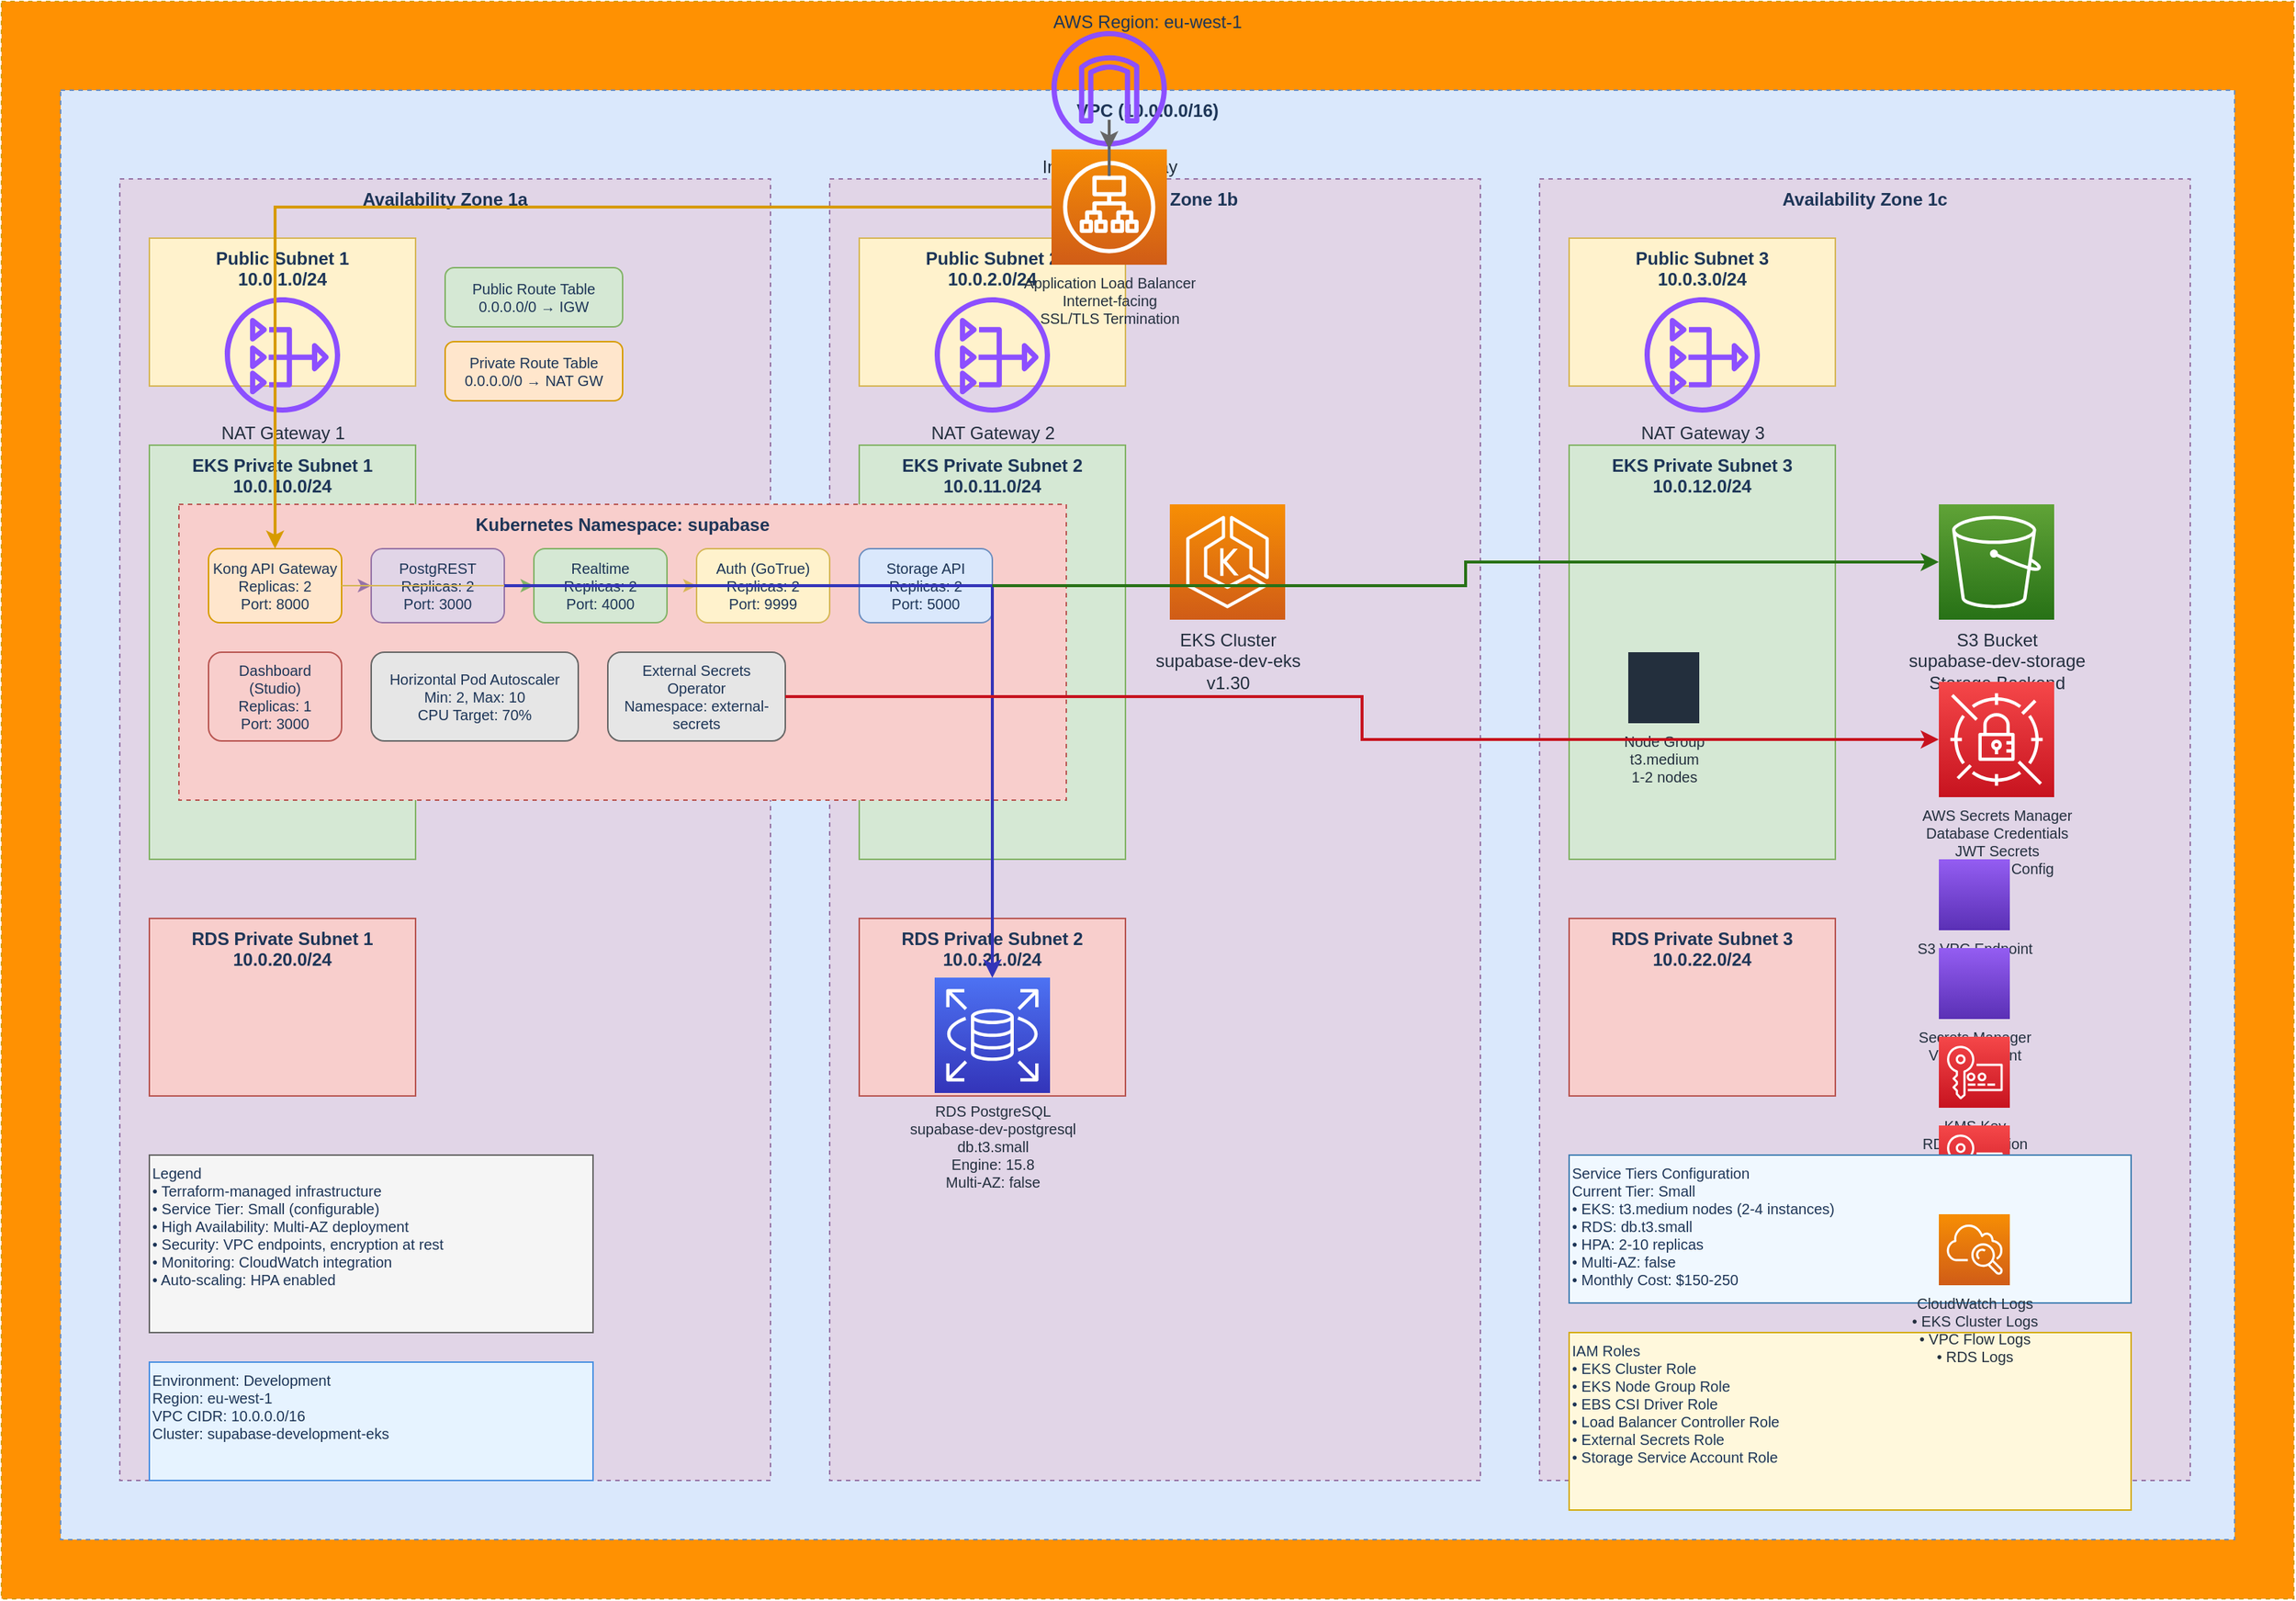 <mxfile version="24.7.17" type="device">
  <diagram name="Supabase AWS Architecture" id="supabase-aws-architecture">
    <mxGraphModel dx="2074" dy="1154" grid="1" gridSize="10" guides="1" tooltips="1" connect="1" arrows="1" fold="1" page="1" pageScale="1" pageWidth="1654" pageHeight="1169" math="0" shadow="0">
      <root>
        <mxCell id="0"/>
        <mxCell id="1" parent="0"/>
        
        <!-- AWS Region Container -->
        <mxCell id="aws-region" value="AWS Region: eu-west-1" style="fillColor=#FF9102;strokeColor=#D79B00;dashed=1;verticalAlign=top;fontStyle=0;fontColor=#1D3557;whiteSpace=wrap;html=1;" vertex="1" parent="1">
          <mxGeometry x="40" y="40" width="1550" height="1080" as="geometry"/>
        </mxCell>
        
        <!-- VPC Container -->
        <mxCell id="vpc" value="VPC (10.0.0.0/16)" style="fillColor=#dae8fc;strokeColor=#6c8ebf;dashed=1;verticalAlign=top;fontStyle=1;fontColor=#1D3557;whiteSpace=wrap;html=1;" vertex="1" parent="1">
          <mxGeometry x="80" y="100" width="1470" height="980" as="geometry"/>
        </mxCell>
        
        <!-- Availability Zones -->
        <mxCell id="az1" value="Availability Zone 1a" style="fillColor=#e1d5e7;strokeColor=#9673a6;dashed=1;verticalAlign=top;fontStyle=1;fontColor=#1D3557;whiteSpace=wrap;html=1;" vertex="1" parent="1">
          <mxGeometry x="120" y="160" width="440" height="880" as="geometry"/>
        </mxCell>
        
        <mxCell id="az2" value="Availability Zone 1b" style="fillColor=#e1d5e7;strokeColor=#9673a6;dashed=1;verticalAlign=top;fontStyle=1;fontColor=#1D3557;whiteSpace=wrap;html=1;" vertex="1" parent="1">
          <mxGeometry x="600" y="160" width="440" height="880" as="geometry"/>
        </mxCell>
        
        <mxCell id="az3" value="Availability Zone 1c" style="fillColor=#e1d5e7;strokeColor=#9673a6;dashed=1;verticalAlign=top;fontStyle=1;fontColor=#1D3557;whiteSpace=wrap;html=1;" vertex="1" parent="1">
          <mxGeometry x="1080" y="160" width="440" height="880" as="geometry"/>
        </mxCell>
        
        <!-- Internet Gateway -->
        <mxCell id="igw" value="Internet Gateway" style="sketch=0;outlineConnect=0;fontColor=#232F3E;gradientColor=none;fillColor=#8C4FFF;strokeColor=none;dashed=0;verticalLabelPosition=bottom;verticalAlign=top;align=center;html=1;fontSize=12;fontStyle=0;aspect=fixed;pointerEvents=1;shape=mxgraph.aws4.internet_gateway;" vertex="1" parent="1">
          <mxGeometry x="750" y="60" width="78" height="78" as="geometry"/>
        </mxCell>
        
        <!-- Public Subnets -->
        <mxCell id="public-subnet-1" value="Public Subnet 1&#xa;10.0.1.0/24" style="fillColor=#fff2cc;strokeColor=#d6b656;verticalAlign=top;fontStyle=1;fontColor=#1D3557;whiteSpace=wrap;html=1;" vertex="1" parent="1">
          <mxGeometry x="140" y="200" width="180" height="100" as="geometry"/>
        </mxCell>
        
        <mxCell id="public-subnet-2" value="Public Subnet 2&#xa;10.0.2.0/24" style="fillColor=#fff2cc;strokeColor=#d6b656;verticalAlign=top;fontStyle=1;fontColor=#1D3557;whiteSpace=wrap;html=1;" vertex="1" parent="1">
          <mxGeometry x="620" y="200" width="180" height="100" as="geometry"/>
        </mxCell>
        
        <mxCell id="public-subnet-3" value="Public Subnet 3&#xa;10.0.3.0/24" style="fillColor=#fff2cc;strokeColor=#d6b656;verticalAlign=top;fontStyle=1;fontColor=#1D3557;whiteSpace=wrap;html=1;" vertex="1" parent="1">
          <mxGeometry x="1100" y="200" width="180" height="100" as="geometry"/>
        </mxCell>
        
        <!-- NAT Gateways -->
        <mxCell id="nat-1" value="NAT Gateway 1" style="sketch=0;outlineConnect=0;fontColor=#232F3E;gradientColor=none;fillColor=#8C4FFF;strokeColor=none;dashed=0;verticalLabelPosition=bottom;verticalAlign=top;align=center;html=1;fontSize=12;fontStyle=0;aspect=fixed;pointerEvents=1;shape=mxgraph.aws4.nat_gateway;" vertex="1" parent="1">
          <mxGeometry x="191" y="240" width="78" height="78" as="geometry"/>
        </mxCell>
        
        <mxCell id="nat-2" value="NAT Gateway 2" style="sketch=0;outlineConnect=0;fontColor=#232F3E;gradientColor=none;fillColor=#8C4FFF;strokeColor=none;dashed=0;verticalLabelPosition=bottom;verticalAlign=top;align=center;html=1;fontSize=12;fontStyle=0;aspect=fixed;pointerEvents=1;shape=mxgraph.aws4.nat_gateway;" vertex="1" parent="1">
          <mxGeometry x="671" y="240" width="78" height="78" as="geometry"/>
        </mxCell>
        
        <mxCell id="nat-3" value="NAT Gateway 3" style="sketch=0;outlineConnect=0;fontColor=#232F3E;gradientColor=none;fillColor=#8C4FFF;strokeColor=none;dashed=0;verticalLabelPosition=bottom;verticalAlign=top;align=center;html=1;fontSize=12;fontStyle=0;aspect=fixed;pointerEvents=1;shape=mxgraph.aws4.nat_gateway;" vertex="1" parent="1">
          <mxGeometry x="1151" y="240" width="78" height="78" as="geometry"/>
        </mxCell>
        
        <!-- EKS Private Subnets -->
        <mxCell id="eks-subnet-1" value="EKS Private Subnet 1&#xa;10.0.10.0/24" style="fillColor=#d5e8d4;strokeColor=#82b366;verticalAlign=top;fontStyle=1;fontColor=#1D3557;whiteSpace=wrap;html=1;" vertex="1" parent="1">
          <mxGeometry x="140" y="340" width="180" height="280" as="geometry"/>
        </mxCell>
        
        <mxCell id="eks-subnet-2" value="EKS Private Subnet 2&#xa;10.0.11.0/24" style="fillColor=#d5e8d4;strokeColor=#82b366;verticalAlign=top;fontStyle=1;fontColor=#1D3557;whiteSpace=wrap;html=1;" vertex="1" parent="1">
          <mxGeometry x="620" y="340" width="180" height="280" as="geometry"/>
        </mxCell>
        
        <mxCell id="eks-subnet-3" value="EKS Private Subnet 3&#xa;10.0.12.0/24" style="fillColor=#d5e8d4;strokeColor=#82b366;verticalAlign=top;fontStyle=1;fontColor=#1D3557;whiteSpace=wrap;html=1;" vertex="1" parent="1">
          <mxGeometry x="1100" y="340" width="180" height="280" as="geometry"/>
        </mxCell>
        
        <!-- EKS Cluster -->
        <mxCell id="eks-cluster" value="EKS Cluster&#xa;supabase-dev-eks&#xa;v1.30" style="sketch=0;points=[[0,0,0],[0.25,0,0],[0.5,0,0],[0.75,0,0],[1,0,0],[0,1,0],[0.25,1,0],[0.5,1,0],[0.75,1,0],[1,1,0],[0,0.25,0],[0,0.5,0],[0,0.75,0],[1,0.25,0],[1,0.5,0],[1,0.75,0]];outlineConnect=0;fontColor=#232F3E;gradientColor=#F78E04;gradientDirection=north;fillColor=#D05C17;strokeColor=#ffffff;dashed=0;verticalLabelPosition=bottom;verticalAlign=top;align=center;html=1;fontSize=12;fontStyle=0;aspect=fixed;shape=mxgraph.aws4.resourceIcon;resIcon=mxgraph.aws4.eks;" vertex="1" parent="1">
          <mxGeometry x="830" y="380" width="78" height="78" as="geometry"/>
        </mxCell>
        
        <!-- Node Groups -->
        <mxCell id="node-group-1" value="Node Group&#xa;t3.medium&#xa;1-2 nodes" style="sketch=0;points=[[0,0,0],[0.25,0,0],[0.5,0,0],[0.75,0,0],[1,0,0],[0,1,0],[0.25,1,0],[0.5,1,0],[0.75,1,0],[1,1,0],[0,0.25,0],[0,0.5,0],[0,0.75,0],[1,0.25,0],[1,0.5,0],[1,0.75,0]];outlineConnect=0;fontColor=#232F3E;gradientColor=none;fillColor=#232F3D;strokeColor=none;dashed=0;verticalLabelPosition=bottom;verticalAlign=top;align=center;html=1;fontSize=10;fontStyle=0;aspect=fixed;pointerEvents=1;shape=mxgraph.aws4.ec2_instance;" vertex="1" parent="1">
          <mxGeometry x="180" y="480" width="48" height="48" as="geometry"/>
        </mxCell>
        
        <mxCell id="node-group-2" value="Node Group&#xa;t3.medium&#xa;1-2 nodes" style="sketch=0;points=[[0,0,0],[0.25,0,0],[0.5,0,0],[0.75,0,0],[1,0,0],[0,1,0],[0.25,1,0],[0.5,1,0],[0.75,1,0],[1,1,0],[0,0.25,0],[0,0.5,0],[0,0.75,0],[1,0.25,0],[1,0.5,0],[1,0.75,0]];outlineConnect=0;fontColor=#232F3E;gradientColor=none;fillColor=#232F3D;strokeColor=none;dashed=0;verticalLabelPosition=bottom;verticalAlign=top;align=center;html=1;fontSize=10;fontStyle=0;aspect=fixed;pointerEvents=1;shape=mxgraph.aws4.ec2_instance;" vertex="1" parent="1">
          <mxGeometry x="660" y="480" width="48" height="48" as="geometry"/>
        </mxCell>
        
        <mxCell id="node-group-3" value="Node Group&#xa;t3.medium&#xa;1-2 nodes" style="sketch=0;points=[[0,0,0],[0.25,0,0],[0.5,0,0],[0.75,0,0],[1,0,0],[0,1,0],[0.25,1,0],[0.5,1,0],[0.75,1,0],[1,1,0],[0,0.25,0],[0,0.5,0],[0,0.75,0],[1,0.25,0],[1,0.5,0],[1,0.75,0]];outlineConnect=0;fontColor=#232F3E;gradientColor=none;fillColor=#232F3D;strokeColor=none;dashed=0;verticalLabelPosition=bottom;verticalAlign=top;align=center;html=1;fontSize=10;fontStyle=0;aspect=fixed;pointerEvents=1;shape=mxgraph.aws4.ec2_instance;" vertex="1" parent="1">
          <mxGeometry x="1140" y="480" width="48" height="48" as="geometry"/>
        </mxCell>
        
        <!-- Supabase Services in Kubernetes -->
        <mxCell id="k8s-namespace" value="Kubernetes Namespace: supabase" style="fillColor=#f8cecc;strokeColor=#b85450;dashed=1;verticalAlign=top;fontStyle=1;fontColor=#1D3557;whiteSpace=wrap;html=1;" vertex="1" parent="1">
          <mxGeometry x="160" y="380" width="600" height="200" as="geometry"/>
        </mxCell>
        
        <!-- Kong API Gateway -->
        <mxCell id="kong" value="Kong API Gateway&#xa;Replicas: 2&#xa;Port: 8000" style="rounded=1;whiteSpace=wrap;html=1;fillColor=#FFE6CC;strokeColor=#D79B00;fontColor=#1D3557;fontSize=10;" vertex="1" parent="1">
          <mxGeometry x="180" y="410" width="90" height="50" as="geometry"/>
        </mxCell>
        
        <!-- PostgREST -->
        <mxCell id="postgrest" value="PostgREST&#xa;Replicas: 2&#xa;Port: 3000" style="rounded=1;whiteSpace=wrap;html=1;fillColor=#E1D5E7;strokeColor=#9673A6;fontColor=#1D3557;fontSize=10;" vertex="1" parent="1">
          <mxGeometry x="290" y="410" width="90" height="50" as="geometry"/>
        </mxCell>
        
        <!-- Realtime -->
        <mxCell id="realtime" value="Realtime&#xa;Replicas: 2&#xa;Port: 4000" style="rounded=1;whiteSpace=wrap;html=1;fillColor=#D5E8D4;strokeColor=#82B366;fontColor=#1D3557;fontSize=10;" vertex="1" parent="1">
          <mxGeometry x="400" y="410" width="90" height="50" as="geometry"/>
        </mxCell>
        
        <!-- Auth (GoTrue) -->
        <mxCell id="auth" value="Auth (GoTrue)&#xa;Replicas: 2&#xa;Port: 9999" style="rounded=1;whiteSpace=wrap;html=1;fillColor=#FFF2CC;strokeColor=#D6B656;fontColor=#1D3557;fontSize=10;" vertex="1" parent="1">
          <mxGeometry x="510" y="410" width="90" height="50" as="geometry"/>
        </mxCell>
        
        <!-- Storage -->
        <mxCell id="storage" value="Storage API&#xa;Replicas: 2&#xa;Port: 5000" style="rounded=1;whiteSpace=wrap;html=1;fillColor=#DAE8FC;strokeColor=#6C8EBF;fontColor=#1D3557;fontSize=10;" vertex="1" parent="1">
          <mxGeometry x="620" y="410" width="90" height="50" as="geometry"/>
        </mxCell>
        
        <!-- Dashboard -->
        <mxCell id="dashboard" value="Dashboard&#xa;(Studio)&#xa;Replicas: 1&#xa;Port: 3000" style="rounded=1;whiteSpace=wrap;html=1;fillColor=#F8CECC;strokeColor=#B85450;fontColor=#1D3557;fontSize=10;" vertex="1" parent="1">
          <mxGeometry x="180" y="480" width="90" height="60" as="geometry"/>
        </mxCell>
        
        <!-- HPA -->
        <mxCell id="hpa" value="Horizontal Pod Autoscaler&#xa;Min: 2, Max: 10&#xa;CPU Target: 70%" style="rounded=1;whiteSpace=wrap;html=1;fillColor=#E6E6E6;strokeColor=#666666;fontColor=#1D3557;fontSize=10;" vertex="1" parent="1">
          <mxGeometry x="290" y="480" width="140" height="60" as="geometry"/>
        </mxCell>
        
        <!-- RDS Private Subnets -->
        <mxCell id="rds-subnet-1" value="RDS Private Subnet 1&#xa;10.0.20.0/24" style="fillColor=#f8cecc;strokeColor=#b85450;verticalAlign=top;fontStyle=1;fontColor=#1D3557;whiteSpace=wrap;html=1;" vertex="1" parent="1">
          <mxGeometry x="140" y="660" width="180" height="120" as="geometry"/>
        </mxCell>
        
        <mxCell id="rds-subnet-2" value="RDS Private Subnet 2&#xa;10.0.21.0/24" style="fillColor=#f8cecc;strokeColor=#b85450;verticalAlign=top;fontStyle=1;fontColor=#1D3557;whiteSpace=wrap;html=1;" vertex="1" parent="1">
          <mxGeometry x="620" y="660" width="180" height="120" as="geometry"/>
        </mxCell>
        
        <mxCell id="rds-subnet-3" value="RDS Private Subnet 3&#xa;10.0.22.0/24" style="fillColor=#f8cecc;strokeColor=#b85450;verticalAlign=top;fontStyle=1;fontColor=#1D3557;whiteSpace=wrap;html=1;" vertex="1" parent="1">
          <mxGeometry x="1100" y="660" width="180" height="120" as="geometry"/>
        </mxCell>
        
        <!-- RDS PostgreSQL -->
        <mxCell id="rds" value="RDS PostgreSQL&#xa;supabase-dev-postgresql&#xa;db.t3.small&#xa;Engine: 15.8&#xa;Multi-AZ: false" style="sketch=0;points=[[0,0,0],[0.25,0,0],[0.5,0,0],[0.75,0,0],[1,0,0],[0,1,0],[0.25,1,0],[0.5,1,0],[0.75,1,0],[1,1,0],[0,0.25,0],[0,0.5,0],[0,0.75,0],[1,0.25,0],[1,0.5,0],[1,0.75,0]];outlineConnect=0;fontColor=#232F3E;gradientColor=#4D72F3;gradientDirection=north;fillColor=#3334B9;strokeColor=#ffffff;dashed=0;verticalLabelPosition=bottom;verticalAlign=top;align=center;html=1;fontSize=10;fontStyle=0;aspect=fixed;shape=mxgraph.aws4.resourceIcon;resIcon=mxgraph.aws4.rds;" vertex="1" parent="1">
          <mxGeometry x="671" y="700" width="78" height="78" as="geometry"/>
        </mxCell>
        
        <!-- S3 Bucket -->
        <mxCell id="s3" value="S3 Bucket&#xa;supabase-dev-storage&#xa;Storage Backend" style="sketch=0;points=[[0,0,0],[0.25,0,0],[0.5,0,0],[0.75,0,0],[1,0,0],[0,1,0],[0.25,1,0],[0.5,1,0],[0.75,1,0],[1,1,0],[0,0.25,0],[0,0.5,0],[0,0.75,0],[1,0.25,0],[1,0.5,0],[1,0.75,0]];outlineConnect=0;fontColor=#232F3E;gradientColor=#60A337;gradientDirection=north;fillColor=#277116;strokeColor=#ffffff;dashed=0;verticalLabelPosition=bottom;verticalAlign=top;align=center;html=1;fontSize=12;fontStyle=0;aspect=fixed;shape=mxgraph.aws4.resourceIcon;resIcon=mxgraph.aws4.s3;" vertex="1" parent="1">
          <mxGeometry x="1350" y="380" width="78" height="78" as="geometry"/>
        </mxCell>
        
        <!-- Secrets Manager -->
        <mxCell id="secrets" value="AWS Secrets Manager&#xa;Database Credentials&#xa;JWT Secrets&#xa;Supabase Config" style="sketch=0;points=[[0,0,0],[0.25,0,0],[0.5,0,0],[0.75,0,0],[1,0,0],[0,1,0],[0.25,1,0],[0.5,1,0],[0.75,1,0],[1,1,0],[0,0.25,0],[0,0.5,0],[0,0.75,0],[1,0.25,0],[1,0.5,0],[1,0.75,0]];outlineConnect=0;fontColor=#232F3E;gradientColor=#F54749;gradientDirection=north;fillColor=#C7131F;strokeColor=#ffffff;dashed=0;verticalLabelPosition=bottom;verticalAlign=top;align=center;html=1;fontSize=10;fontStyle=0;aspect=fixed;shape=mxgraph.aws4.resourceIcon;resIcon=mxgraph.aws4.secrets_manager;" vertex="1" parent="1">
          <mxGeometry x="1350" y="500" width="78" height="78" as="geometry"/>
        </mxCell>
        
        <!-- ALB -->
        <mxCell id="alb" value="Application Load Balancer&#xa;Internet-facing&#xa;SSL/TLS Termination" style="sketch=0;points=[[0,0,0],[0.25,0,0],[0.5,0,0],[0.75,0,0],[1,0,0],[0,1,0],[0.25,1,0],[0.5,1,0],[0.75,1,0],[1,1,0],[0,0.25,0],[0,0.5,0],[0,0.75,0],[1,0.25,0],[1,0.5,0],[1,0.75,0]];outlineConnect=0;fontColor=#232F3E;gradientColor=#F78E04;gradientDirection=north;fillColor=#D05C17;strokeColor=#ffffff;dashed=0;verticalLabelPosition=bottom;verticalAlign=top;align=center;html=1;fontSize=10;fontStyle=0;aspect=fixed;shape=mxgraph.aws4.resourceIcon;resIcon=mxgraph.aws4.application_load_balancer;" vertex="1" parent="1">
          <mxGeometry x="750" y="140" width="78" height="78" as="geometry"/>
        </mxCell>
        
        <!-- VPC Endpoints -->
        <mxCell id="vpc-endpoint-s3" value="S3 VPC Endpoint" style="sketch=0;points=[[0,0,0],[0.25,0,0],[0.5,0,0],[0.75,0,0],[1,0,0],[0,1,0],[0.25,1,0],[0.5,1,0],[0.75,1,0],[1,1,0],[0,0.25,0],[0,0.5,0],[0,0.75,0],[1,0.25,0],[1,0.5,0],[1,0.75,0]];outlineConnect=0;fontColor=#232F3E;gradientColor=#945DF2;gradientDirection=north;fillColor=#5A30B5;strokeColor=#ffffff;dashed=0;verticalLabelPosition=bottom;verticalAlign=top;align=center;html=1;fontSize=10;fontStyle=0;aspect=fixed;shape=mxgraph.aws4.resourceIcon;resIcon=mxgraph.aws4.vpc_endpoint;" vertex="1" parent="1">
          <mxGeometry x="1350" y="620" width="48" height="48" as="geometry"/>
        </mxCell>
        
        <mxCell id="vpc-endpoint-secrets" value="Secrets Manager&#xa;VPC Endpoint" style="sketch=0;points=[[0,0,0],[0.25,0,0],[0.5,0,0],[0.75,0,0],[1,0,0],[0,1,0],[0.25,1,0],[0.5,1,0],[0.75,1,0],[1,1,0],[0,0.25,0],[0,0.5,0],[0,0.75,0],[1,0.25,0],[1,0.5,0],[1,0.75,0]];outlineConnect=0;fontColor=#232F3E;gradientColor=#945DF2;gradientDirection=north;fillColor=#5A30B5;strokeColor=#ffffff;dashed=0;verticalLabelPosition=bottom;verticalAlign=top;align=center;html=1;fontSize=10;fontStyle=0;aspect=fixed;shape=mxgraph.aws4.resourceIcon;resIcon=mxgraph.aws4.vpc_endpoint;" vertex="1" parent="1">
          <mxGeometry x="1350" y="680" width="48" height="48" as="geometry"/>
        </mxCell>
        
        <!-- External Secrets Operator -->
        <mxCell id="external-secrets" value="External Secrets&#xa;Operator&#xa;Namespace: external-secrets" style="rounded=1;whiteSpace=wrap;html=1;fillColor=#E6E6E6;strokeColor=#666666;fontColor=#1D3557;fontSize=10;" vertex="1" parent="1">
          <mxGeometry x="450" y="480" width="120" height="60" as="geometry"/>
        </mxCell>
        
        <!-- KMS Keys -->
        <mxCell id="kms-rds" value="KMS Key&#xa;RDS Encryption" style="sketch=0;points=[[0,0,0],[0.25,0,0],[0.5,0,0],[0.75,0,0],[1,0,0],[0,1,0],[0.25,1,0],[0.5,1,0],[0.75,1,0],[1,1,0],[0,0.25,0],[0,0.5,0],[0,0.75,0],[1,0.25,0],[1,0.5,0],[1,0.75,0]];outlineConnect=0;fontColor=#232F3E;gradientColor=#F54749;gradientDirection=north;fillColor=#C7131F;strokeColor=#ffffff;dashed=0;verticalLabelPosition=bottom;verticalAlign=top;align=center;html=1;fontSize=10;fontStyle=0;aspect=fixed;shape=mxgraph.aws4.resourceIcon;resIcon=mxgraph.aws4.key_management_service;" vertex="1" parent="1">
          <mxGeometry x="1350" y="740" width="48" height="48" as="geometry"/>
        </mxCell>
        
        <mxCell id="kms-s3" value="KMS Key&#xa;S3 Encryption" style="sketch=0;points=[[0,0,0],[0.25,0,0],[0.5,0,0],[0.75,0,0],[1,0,0],[0,1,0],[0.25,1,0],[0.5,1,0],[0.75,1,0],[1,1,0],[0,0.25,0],[0,0.5,0],[0,0.75,0],[1,0.25,0],[1,0.5,0],[1,0.75,0]];outlineConnect=0;fontColor=#232F3E;gradientColor=#F54749;gradientDirection=north;fillColor=#C7131F;strokeColor=#ffffff;dashed=0;verticalLabelPosition=bottom;verticalAlign=top;align=center;html=1;fontSize=10;fontStyle=0;aspect=fixed;shape=mxgraph.aws4.resourceIcon;resIcon=mxgraph.aws4.key_management_service;" vertex="1" parent="1">
          <mxGeometry x="1350" y="800" width="48" height="48" as="geometry"/>
        </mxCell>
        
        <!-- Service Tiers Information -->
        <mxCell id="service-tiers" value="Service Tiers Configuration&#xa;Current Tier: Small&#xa;• EKS: t3.medium nodes (2-4 instances)&#xa;• RDS: db.t3.small&#xa;• HPA: 2-10 replicas&#xa;• Multi-AZ: false&#xa;• Monthly Cost: $150-250" style="whiteSpace=wrap;html=1;fillColor=#F0F8FF;strokeColor=#4682B4;fontColor=#1D3557;fontSize=10;align=left;verticalAlign=top;" vertex="1" parent="1">
          <mxGeometry x="1100" y="820" width="380" height="100" as="geometry"/>
        </mxCell>
        
        <!-- IAM Roles -->
        <mxCell id="iam-roles" value="IAM Roles&#xa;• EKS Cluster Role&#xa;• EKS Node Group Role&#xa;• EBS CSI Driver Role&#xa;• Load Balancer Controller Role&#xa;• External Secrets Role&#xa;• Storage Service Account Role" style="whiteSpace=wrap;html=1;fillColor=#FFF8DC;strokeColor=#D4AC0D;fontColor=#1D3557;fontSize=10;align=left;verticalAlign=top;" vertex="1" parent="1">
          <mxGeometry x="1100" y="940" width="380" height="120" as="geometry"/>
        </mxCell>
        
        <!-- CloudWatch -->
        <mxCell id="cloudwatch" value="CloudWatch Logs&#xa;• EKS Cluster Logs&#xa;• VPC Flow Logs&#xa;• RDS Logs" style="sketch=0;points=[[0,0,0],[0.25,0,0],[0.5,0,0],[0.75,0,0],[1,0,0],[0,1,0],[0.25,1,0],[0.5,1,0],[0.75,1,0],[1,1,0],[0,0.25,0],[0,0.5,0],[0,0.75,0],[1,0.25,0],[1,0.5,0],[1,0.75,0]];outlineConnect=0;fontColor=#232F3E;gradientColor=#F78E04;gradientDirection=north;fillColor=#D05C17;strokeColor=#ffffff;dashed=0;verticalLabelPosition=bottom;verticalAlign=top;align=center;html=1;fontSize=10;fontStyle=0;aspect=fixed;shape=mxgraph.aws4.resourceIcon;resIcon=mxgraph.aws4.cloudwatch;" vertex="1" parent="1">
          <mxGeometry x="1350" y="860" width="48" height="48" as="geometry"/>
        </mxCell>
        
        <!-- Route Tables -->
        <mxCell id="route-table-public" value="Public Route Table&#xa;0.0.0.0/0 → IGW" style="rounded=1;whiteSpace=wrap;html=1;fillColor=#D5E8D4;strokeColor=#82B366;fontColor=#1D3557;fontSize=10;" vertex="1" parent="1">
          <mxGeometry x="340" y="220" width="120" height="40" as="geometry"/>
        </mxCell>
        
        <mxCell id="route-table-private" value="Private Route Table&#xa;0.0.0.0/0 → NAT GW" style="rounded=1;whiteSpace=wrap;html=1;fillColor=#FFE6CC;strokeColor=#D79B00;fontColor=#1D3557;fontSize=10;" vertex="1" parent="1">
          <mxGeometry x="340" y="270" width="120" height="40" as="geometry"/>
        </mxCell>
        
        <!-- Connections -->
        <!-- Internet to IGW -->
        <mxCell id="connection1" style="edgeStyle=orthogonalEdgeStyle;rounded=0;orthogonalLoop=1;jettySize=auto;html=1;strokeColor=#666666;strokeWidth=2;" edge="1" parent="1" source="igw" target="alb">
          <mxGeometry relative="1" as="geometry"/>
        </mxCell>
        
        <!-- ALB to Kong -->
        <mxCell id="connection2" style="edgeStyle=orthogonalEdgeStyle;rounded=0;orthogonalLoop=1;jettySize=auto;html=1;strokeColor=#D79B00;strokeWidth=2;" edge="1" parent="1" source="alb" target="kong">
          <mxGeometry relative="1" as="geometry"/>
        </mxCell>
        
        <!-- Kong to Services -->
        <mxCell id="connection3" style="edgeStyle=orthogonalEdgeStyle;rounded=0;orthogonalLoop=1;jettySize=auto;html=1;strokeColor=#9673A6;strokeWidth=1;" edge="1" parent="1" source="kong" target="postgrest">
          <mxGeometry relative="1" as="geometry"/>
        </mxCell>
        
        <mxCell id="connection4" style="edgeStyle=orthogonalEdgeStyle;rounded=0;orthogonalLoop=1;jettySize=auto;html=1;strokeColor=#82B366;strokeWidth=1;" edge="1" parent="1" source="kong" target="realtime">
          <mxGeometry relative="1" as="geometry"/>
        </mxCell>
        
        <mxCell id="connection5" style="edgeStyle=orthogonalEdgeStyle;rounded=0;orthogonalLoop=1;jettySize=auto;html=1;strokeColor=#D6B656;strokeWidth=1;" edge="1" parent="1" source="kong" target="auth">
          <mxGeometry relative="1" as="geometry"/>
        </mxCell>
        
        <!-- Services to RDS -->
        <mxCell id="connection6" style="edgeStyle=orthogonalEdgeStyle;rounded=0;orthogonalLoop=1;jettySize=auto;html=1;strokeColor=#3334B9;strokeWidth=2;" edge="1" parent="1" source="postgrest" target="rds">
          <mxGeometry relative="1" as="geometry"/>
        </mxCell>
        
        <mxCell id="connection7" style="edgeStyle=orthogonalEdgeStyle;rounded=0;orthogonalLoop=1;jettySize=auto;html=1;strokeColor=#3334B9;strokeWidth=2;" edge="1" parent="1" source="auth" target="rds">
          <mxGeometry relative="1" as="geometry"/>
        </mxCell>
        
        <!-- Storage to S3 -->
        <mxCell id="connection8" style="edgeStyle=orthogonalEdgeStyle;rounded=0;orthogonalLoop=1;jettySize=auto;html=1;strokeColor=#277116;strokeWidth=2;" edge="1" parent="1" source="storage" target="s3">
          <mxGeometry relative="1" as="geometry"/>
        </mxCell>
        
        <!-- External Secrets to Secrets Manager -->
        <mxCell id="connection9" style="edgeStyle=orthogonalEdgeStyle;rounded=0;orthogonalLoop=1;jettySize=auto;html=1;strokeColor=#C7131F;strokeWidth=2;" edge="1" parent="1" source="external-secrets" target="secrets">
          <mxGeometry relative="1" as="geometry"/>
        </mxCell>
        
        <!-- Legend -->
        <mxCell id="legend" value="Legend&#xa;• Terraform-managed infrastructure&#xa;• Service Tier: Small (configurable)&#xa;• High Availability: Multi-AZ deployment&#xa;• Security: VPC endpoints, encryption at rest&#xa;• Monitoring: CloudWatch integration&#xa;• Auto-scaling: HPA enabled" style="whiteSpace=wrap;html=1;fillColor=#F5F5F5;strokeColor=#666666;fontColor=#1D3557;fontSize=10;align=left;verticalAlign=top;" vertex="1" parent="1">
          <mxGeometry x="140" y="820" width="300" height="120" as="geometry"/>
        </mxCell>
        
        <!-- Environment Info -->
        <mxCell id="env-info" value="Environment: Development&#xa;Region: eu-west-1&#xa;VPC CIDR: 10.0.0.0/16&#xa;Cluster: supabase-development-eks" style="whiteSpace=wrap;html=1;fillColor=#E6F3FF;strokeColor=#4A90E2;fontColor=#1D3557;fontSize=10;align=left;verticalAlign=top;" vertex="1" parent="1">
          <mxGeometry x="140" y="960" width="300" height="80" as="geometry"/>
        </mxCell>
        
      </root>
    </mxGraphModel>
  </diagram>
</mxfile>
